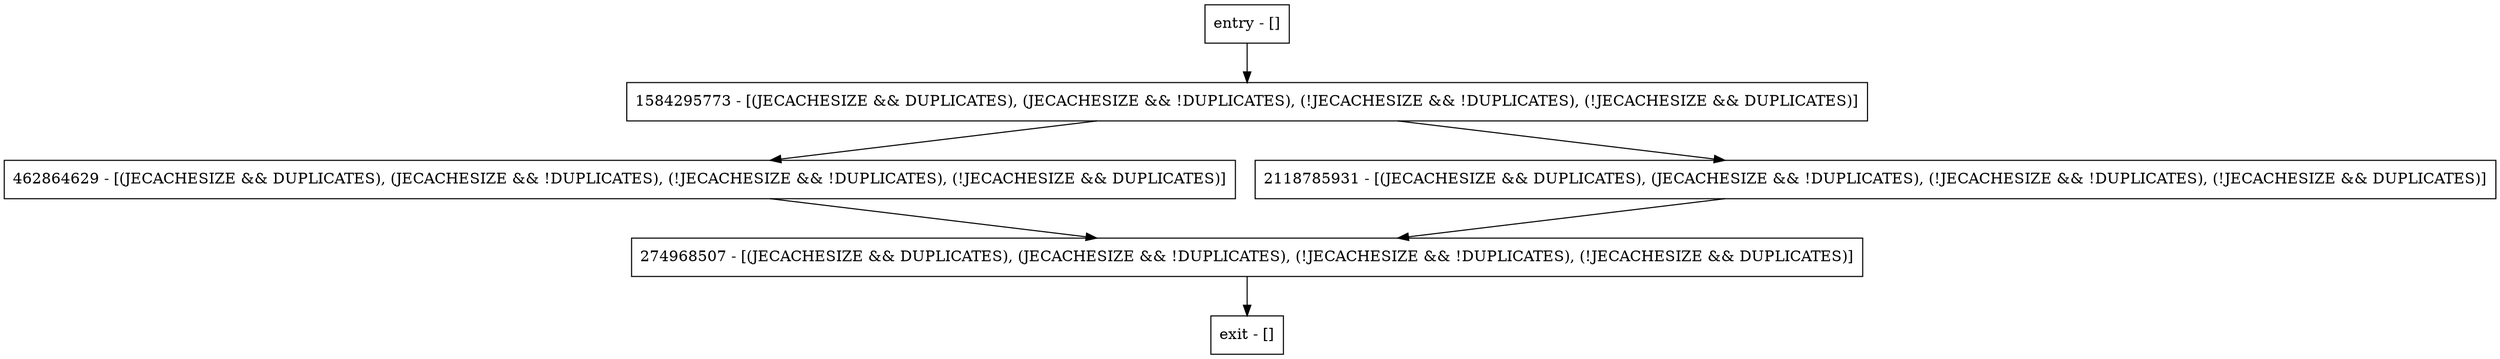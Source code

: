 digraph isExpirationInHours {
node [shape=record];
entry [label="entry - []"];
exit [label="exit - []"];
1584295773 [label="1584295773 - [(JECACHESIZE && DUPLICATES), (JECACHESIZE && !DUPLICATES), (!JECACHESIZE && !DUPLICATES), (!JECACHESIZE && DUPLICATES)]"];
462864629 [label="462864629 - [(JECACHESIZE && DUPLICATES), (JECACHESIZE && !DUPLICATES), (!JECACHESIZE && !DUPLICATES), (!JECACHESIZE && DUPLICATES)]"];
2118785931 [label="2118785931 - [(JECACHESIZE && DUPLICATES), (JECACHESIZE && !DUPLICATES), (!JECACHESIZE && !DUPLICATES), (!JECACHESIZE && DUPLICATES)]"];
274968507 [label="274968507 - [(JECACHESIZE && DUPLICATES), (JECACHESIZE && !DUPLICATES), (!JECACHESIZE && !DUPLICATES), (!JECACHESIZE && DUPLICATES)]"];
entry;
exit;
entry -> 1584295773;
1584295773 -> 462864629;
1584295773 -> 2118785931;
462864629 -> 274968507;
2118785931 -> 274968507;
274968507 -> exit;
}
